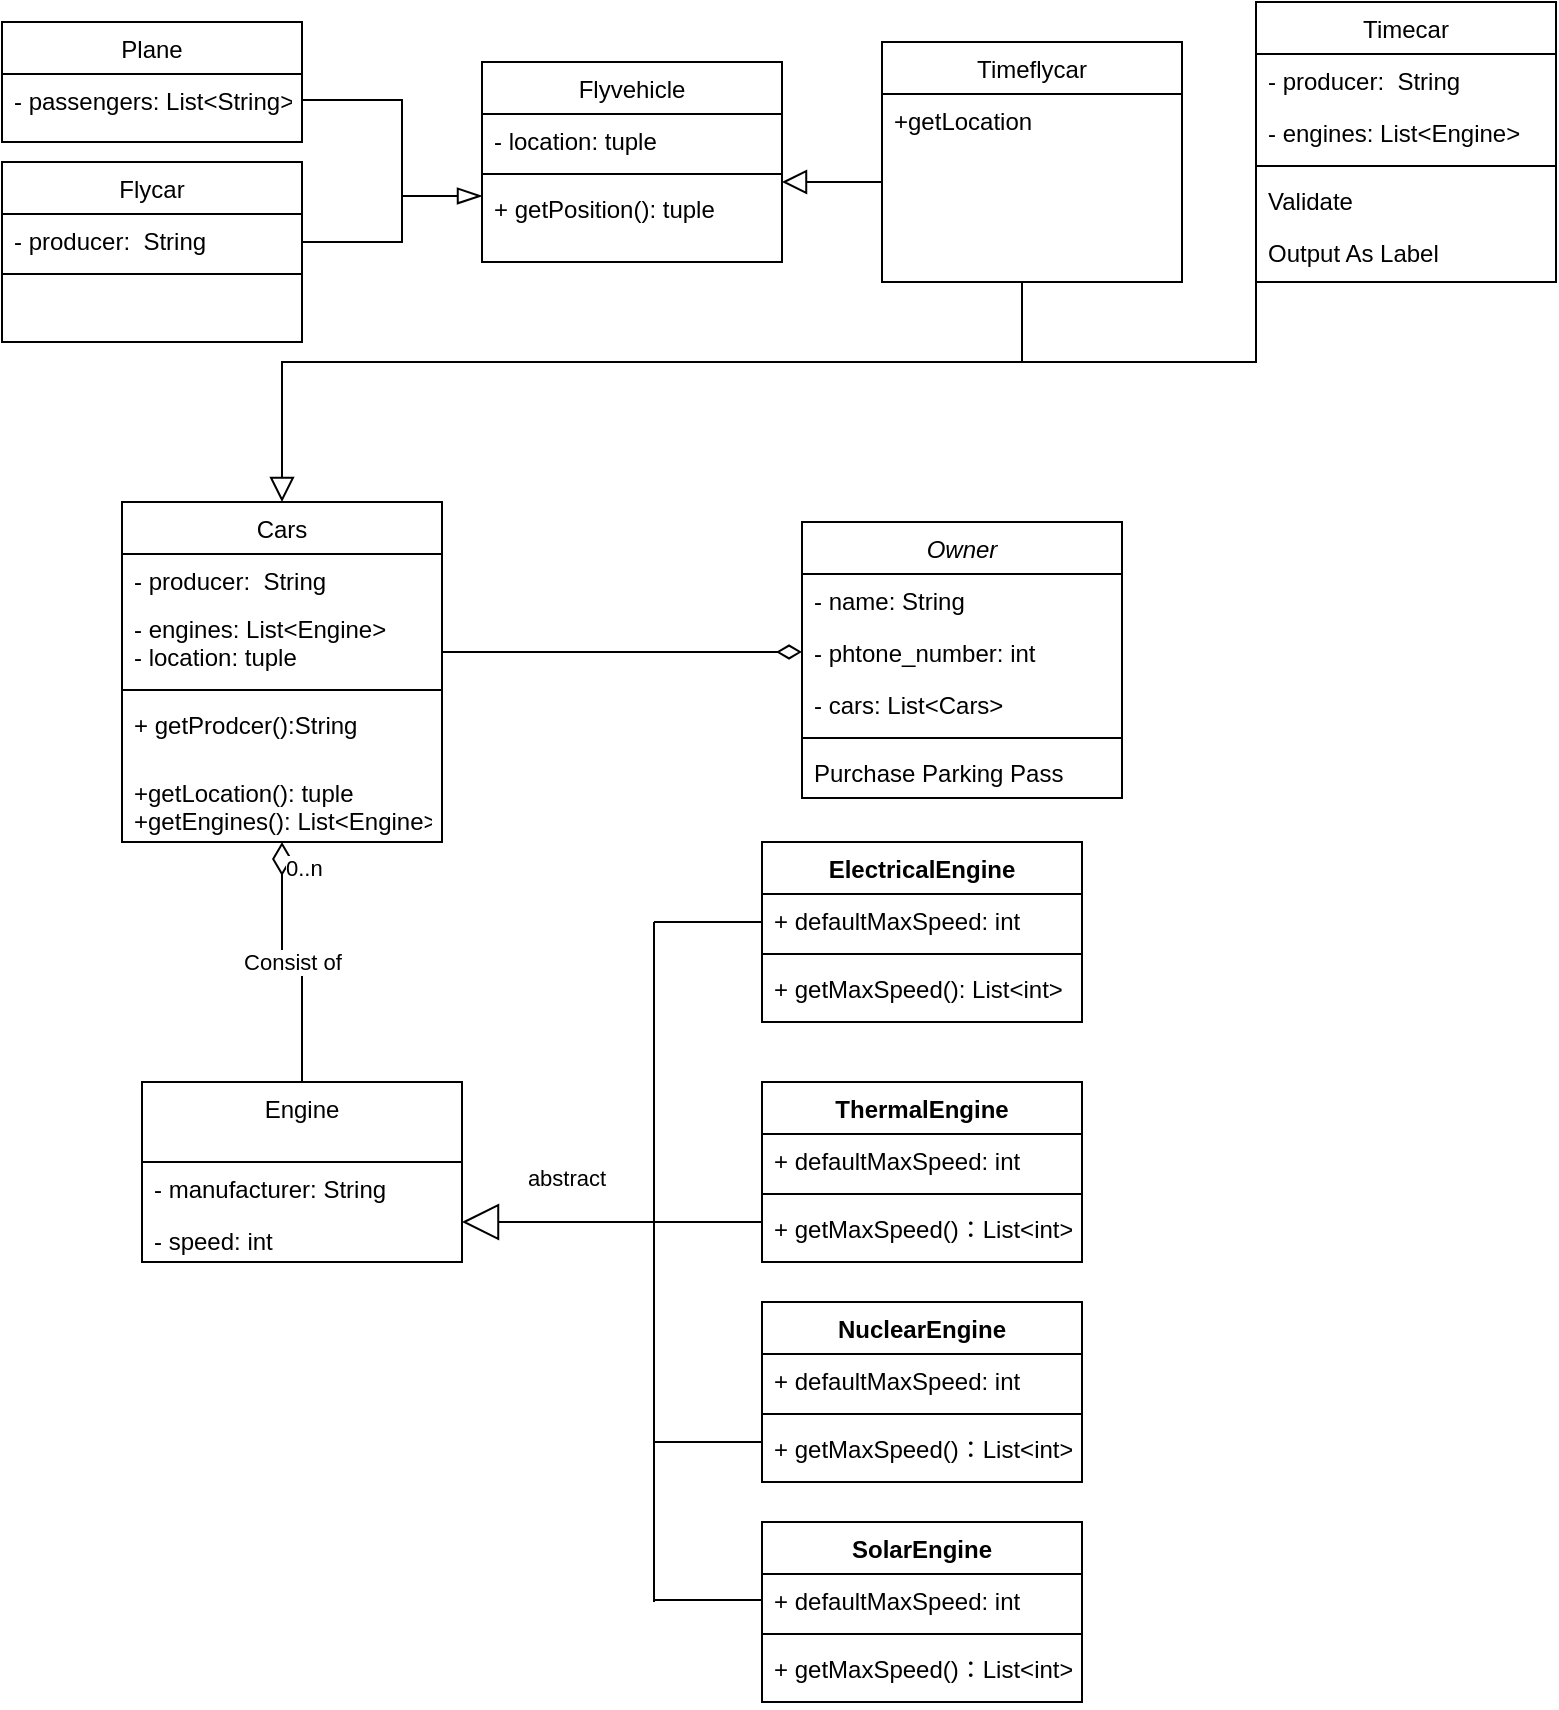 <mxfile version="15.4.0" type="github">
  <diagram id="C5RBs43oDa-KdzZeNtuy" name="Page-1">
    <mxGraphModel dx="1422" dy="800" grid="1" gridSize="10" guides="1" tooltips="1" connect="1" arrows="1" fold="1" page="1" pageScale="1" pageWidth="827" pageHeight="1169" math="0" shadow="0">
      <root>
        <mxCell id="WIyWlLk6GJQsqaUBKTNV-0" />
        <mxCell id="WIyWlLk6GJQsqaUBKTNV-1" parent="WIyWlLk6GJQsqaUBKTNV-0" />
        <mxCell id="zkfFHV4jXpPFQw0GAbJ--0" value="Owner" style="swimlane;fontStyle=2;align=center;verticalAlign=top;childLayout=stackLayout;horizontal=1;startSize=26;horizontalStack=0;resizeParent=1;resizeLast=0;collapsible=1;marginBottom=0;rounded=0;shadow=0;strokeWidth=1;" parent="WIyWlLk6GJQsqaUBKTNV-1" vertex="1">
          <mxGeometry x="450" y="280" width="160" height="138" as="geometry">
            <mxRectangle x="230" y="140" width="160" height="26" as="alternateBounds" />
          </mxGeometry>
        </mxCell>
        <mxCell id="zkfFHV4jXpPFQw0GAbJ--1" value="- name: String" style="text;align=left;verticalAlign=top;spacingLeft=4;spacingRight=4;overflow=hidden;rotatable=0;points=[[0,0.5],[1,0.5]];portConstraint=eastwest;perimeterSpacing=3;" parent="zkfFHV4jXpPFQw0GAbJ--0" vertex="1">
          <mxGeometry y="26" width="160" height="26" as="geometry" />
        </mxCell>
        <mxCell id="zkfFHV4jXpPFQw0GAbJ--2" value="- phtone_number: int" style="text;align=left;verticalAlign=top;spacingLeft=4;spacingRight=4;overflow=hidden;rotatable=0;points=[[0,0.5],[1,0.5]];portConstraint=eastwest;rounded=0;shadow=0;html=0;" parent="zkfFHV4jXpPFQw0GAbJ--0" vertex="1">
          <mxGeometry y="52" width="160" height="26" as="geometry" />
        </mxCell>
        <mxCell id="zkfFHV4jXpPFQw0GAbJ--3" value="- cars: List&lt;Cars&gt;" style="text;align=left;verticalAlign=top;spacingLeft=4;spacingRight=4;overflow=hidden;rotatable=0;points=[[0,0.5],[1,0.5]];portConstraint=eastwest;rounded=0;shadow=0;html=0;" parent="zkfFHV4jXpPFQw0GAbJ--0" vertex="1">
          <mxGeometry y="78" width="160" height="26" as="geometry" />
        </mxCell>
        <mxCell id="zkfFHV4jXpPFQw0GAbJ--4" value="" style="line;html=1;strokeWidth=1;align=left;verticalAlign=middle;spacingTop=-1;spacingLeft=3;spacingRight=3;rotatable=0;labelPosition=right;points=[];portConstraint=eastwest;" parent="zkfFHV4jXpPFQw0GAbJ--0" vertex="1">
          <mxGeometry y="104" width="160" height="8" as="geometry" />
        </mxCell>
        <mxCell id="zkfFHV4jXpPFQw0GAbJ--5" value="Purchase Parking Pass" style="text;align=left;verticalAlign=top;spacingLeft=4;spacingRight=4;overflow=hidden;rotatable=0;points=[[0,0.5],[1,0.5]];portConstraint=eastwest;" parent="zkfFHV4jXpPFQw0GAbJ--0" vertex="1">
          <mxGeometry y="112" width="160" height="26" as="geometry" />
        </mxCell>
        <mxCell id="zkfFHV4jXpPFQw0GAbJ--6" value="Engine" style="swimlane;fontStyle=0;align=center;verticalAlign=top;childLayout=stackLayout;horizontal=1;startSize=40;horizontalStack=0;resizeParent=1;resizeLast=0;collapsible=1;marginBottom=0;rounded=0;shadow=0;strokeWidth=1;" parent="WIyWlLk6GJQsqaUBKTNV-1" vertex="1">
          <mxGeometry x="120" y="560" width="160" height="90" as="geometry">
            <mxRectangle x="130" y="380" width="160" height="26" as="alternateBounds" />
          </mxGeometry>
        </mxCell>
        <mxCell id="zkfFHV4jXpPFQw0GAbJ--7" value="- manufacturer: String" style="text;align=left;verticalAlign=top;spacingLeft=4;spacingRight=4;overflow=hidden;rotatable=0;points=[[0,0.5],[1,0.5]];portConstraint=eastwest;" parent="zkfFHV4jXpPFQw0GAbJ--6" vertex="1">
          <mxGeometry y="40" width="160" height="26" as="geometry" />
        </mxCell>
        <mxCell id="zkfFHV4jXpPFQw0GAbJ--8" value="- speed: int" style="text;align=left;verticalAlign=top;spacingLeft=4;spacingRight=4;overflow=hidden;rotatable=0;points=[[0,0.5],[1,0.5]];portConstraint=eastwest;rounded=0;shadow=0;html=0;" parent="zkfFHV4jXpPFQw0GAbJ--6" vertex="1">
          <mxGeometry y="66" width="160" height="24" as="geometry" />
        </mxCell>
        <mxCell id="WK9aIZO4xvANbDTRSzgN-33" style="edgeStyle=orthogonalEdgeStyle;rounded=0;orthogonalLoop=1;jettySize=auto;html=1;exitX=0.5;exitY=1;exitDx=0;exitDy=0;entryX=0.5;entryY=0;entryDx=0;entryDy=0;endArrow=block;endFill=0;endSize=10;strokeWidth=1;" edge="1" parent="WIyWlLk6GJQsqaUBKTNV-1" source="WK9aIZO4xvANbDTRSzgN-27" target="zkfFHV4jXpPFQw0GAbJ--17">
          <mxGeometry relative="1" as="geometry">
            <Array as="points">
              <mxPoint x="560" y="160" />
              <mxPoint x="560" y="200" />
              <mxPoint x="190" y="200" />
            </Array>
          </mxGeometry>
        </mxCell>
        <mxCell id="zkfFHV4jXpPFQw0GAbJ--17" value="Cars" style="swimlane;fontStyle=0;align=center;verticalAlign=top;childLayout=stackLayout;horizontal=1;startSize=26;horizontalStack=0;resizeParent=1;resizeLast=0;collapsible=1;marginBottom=0;rounded=0;shadow=0;strokeWidth=1;" parent="WIyWlLk6GJQsqaUBKTNV-1" vertex="1">
          <mxGeometry x="110" y="270" width="160" height="170" as="geometry">
            <mxRectangle x="550" y="140" width="160" height="26" as="alternateBounds" />
          </mxGeometry>
        </mxCell>
        <mxCell id="zkfFHV4jXpPFQw0GAbJ--18" value="- producer:  String" style="text;align=left;verticalAlign=top;spacingLeft=4;spacingRight=4;overflow=hidden;rotatable=0;points=[[0,0.5],[1,0.5]];portConstraint=eastwest;" parent="zkfFHV4jXpPFQw0GAbJ--17" vertex="1">
          <mxGeometry y="26" width="160" height="24" as="geometry" />
        </mxCell>
        <mxCell id="zkfFHV4jXpPFQw0GAbJ--19" value="- engines: List&lt;Engine&gt;&#xa;- location: tuple" style="text;align=left;verticalAlign=top;spacingLeft=4;spacingRight=4;overflow=hidden;rotatable=0;points=[[0,0.5],[1,0.5]];portConstraint=eastwest;rounded=0;shadow=0;html=0;" parent="zkfFHV4jXpPFQw0GAbJ--17" vertex="1">
          <mxGeometry y="50" width="160" height="40" as="geometry" />
        </mxCell>
        <mxCell id="zkfFHV4jXpPFQw0GAbJ--23" value="" style="line;html=1;strokeWidth=1;align=left;verticalAlign=middle;spacingTop=-1;spacingLeft=3;spacingRight=3;rotatable=0;labelPosition=right;points=[];portConstraint=eastwest;" parent="zkfFHV4jXpPFQw0GAbJ--17" vertex="1">
          <mxGeometry y="90" width="160" height="8" as="geometry" />
        </mxCell>
        <mxCell id="zkfFHV4jXpPFQw0GAbJ--24" value="+ getProdcer():String" style="text;align=left;verticalAlign=top;spacingLeft=4;spacingRight=4;overflow=hidden;rotatable=0;points=[[0,0.5],[1,0.5]];portConstraint=eastwest;" parent="zkfFHV4jXpPFQw0GAbJ--17" vertex="1">
          <mxGeometry y="98" width="160" height="34" as="geometry" />
        </mxCell>
        <mxCell id="zkfFHV4jXpPFQw0GAbJ--25" value="+getLocation(): tuple&#xa;+getEngines(): List&lt;Engine&gt;" style="text;align=left;verticalAlign=top;spacingLeft=4;spacingRight=4;overflow=hidden;rotatable=0;points=[[0,0.5],[1,0.5]];portConstraint=eastwest;" parent="zkfFHV4jXpPFQw0GAbJ--17" vertex="1">
          <mxGeometry y="132" width="160" height="38" as="geometry" />
        </mxCell>
        <mxCell id="_yLd4r76muDsXMG08LjR-4" value="ThermalEngine" style="swimlane;fontStyle=1;align=center;verticalAlign=top;childLayout=stackLayout;horizontal=1;startSize=26;horizontalStack=0;resizeParent=1;resizeParentMax=0;resizeLast=0;collapsible=1;marginBottom=0;" parent="WIyWlLk6GJQsqaUBKTNV-1" vertex="1">
          <mxGeometry x="430" y="560" width="160" height="90" as="geometry" />
        </mxCell>
        <mxCell id="_yLd4r76muDsXMG08LjR-5" value="+ defaultMaxSpeed: int" style="text;strokeColor=none;fillColor=none;align=left;verticalAlign=top;spacingLeft=4;spacingRight=4;overflow=hidden;rotatable=0;points=[[0,0.5],[1,0.5]];portConstraint=eastwest;" parent="_yLd4r76muDsXMG08LjR-4" vertex="1">
          <mxGeometry y="26" width="160" height="26" as="geometry" />
        </mxCell>
        <mxCell id="_yLd4r76muDsXMG08LjR-6" value="" style="line;strokeWidth=1;fillColor=none;align=left;verticalAlign=middle;spacingTop=-1;spacingLeft=3;spacingRight=3;rotatable=0;labelPosition=right;points=[];portConstraint=eastwest;" parent="_yLd4r76muDsXMG08LjR-4" vertex="1">
          <mxGeometry y="52" width="160" height="8" as="geometry" />
        </mxCell>
        <mxCell id="_yLd4r76muDsXMG08LjR-7" value="+ getMaxSpeed()：List&lt;int&gt;" style="text;strokeColor=none;fillColor=none;align=left;verticalAlign=top;spacingLeft=4;spacingRight=4;overflow=hidden;rotatable=0;points=[[0,0.5],[1,0.5]];portConstraint=eastwest;" parent="_yLd4r76muDsXMG08LjR-4" vertex="1">
          <mxGeometry y="60" width="160" height="30" as="geometry" />
        </mxCell>
        <mxCell id="_yLd4r76muDsXMG08LjR-8" value="ElectricalEngine" style="swimlane;fontStyle=1;align=center;verticalAlign=top;childLayout=stackLayout;horizontal=1;startSize=26;horizontalStack=0;resizeParent=1;resizeParentMax=0;resizeLast=0;collapsible=1;marginBottom=0;" parent="WIyWlLk6GJQsqaUBKTNV-1" vertex="1">
          <mxGeometry x="430" y="440" width="160" height="90" as="geometry" />
        </mxCell>
        <mxCell id="_yLd4r76muDsXMG08LjR-9" value="+ defaultMaxSpeed: int" style="text;strokeColor=none;fillColor=none;align=left;verticalAlign=top;spacingLeft=4;spacingRight=4;overflow=hidden;rotatable=0;points=[[0,0.5],[1,0.5]];portConstraint=eastwest;" parent="_yLd4r76muDsXMG08LjR-8" vertex="1">
          <mxGeometry y="26" width="160" height="26" as="geometry" />
        </mxCell>
        <mxCell id="_yLd4r76muDsXMG08LjR-10" value="" style="line;strokeWidth=1;fillColor=none;align=left;verticalAlign=middle;spacingTop=-1;spacingLeft=3;spacingRight=3;rotatable=0;labelPosition=right;points=[];portConstraint=eastwest;" parent="_yLd4r76muDsXMG08LjR-8" vertex="1">
          <mxGeometry y="52" width="160" height="8" as="geometry" />
        </mxCell>
        <mxCell id="_yLd4r76muDsXMG08LjR-11" value="+ getMaxSpeed(): List&lt;int&gt;" style="text;strokeColor=none;fillColor=none;align=left;verticalAlign=top;spacingLeft=4;spacingRight=4;overflow=hidden;rotatable=0;points=[[0,0.5],[1,0.5]];portConstraint=eastwest;" parent="_yLd4r76muDsXMG08LjR-8" vertex="1">
          <mxGeometry y="60" width="160" height="30" as="geometry" />
        </mxCell>
        <mxCell id="_yLd4r76muDsXMG08LjR-21" value="abstract" style="endArrow=block;endSize=16;endFill=0;html=1;" parent="WIyWlLk6GJQsqaUBKTNV-1" edge="1">
          <mxGeometry x="-0.037" y="-22" width="160" relative="1" as="geometry">
            <mxPoint x="380" y="630" as="sourcePoint" />
            <mxPoint x="280" y="630" as="targetPoint" />
            <Array as="points" />
            <mxPoint as="offset" />
          </mxGeometry>
        </mxCell>
        <mxCell id="_yLd4r76muDsXMG08LjR-24" value="" style="endArrow=none;html=1;" parent="WIyWlLk6GJQsqaUBKTNV-1" edge="1">
          <mxGeometry width="50" height="50" relative="1" as="geometry">
            <mxPoint x="376" y="480" as="sourcePoint" />
            <mxPoint x="430" y="480" as="targetPoint" />
            <Array as="points" />
          </mxGeometry>
        </mxCell>
        <mxCell id="_yLd4r76muDsXMG08LjR-25" value="" style="endArrow=none;html=1;" parent="WIyWlLk6GJQsqaUBKTNV-1" edge="1">
          <mxGeometry width="50" height="50" relative="1" as="geometry">
            <mxPoint x="376" y="820" as="sourcePoint" />
            <mxPoint x="376" y="480" as="targetPoint" />
          </mxGeometry>
        </mxCell>
        <mxCell id="WK9aIZO4xvANbDTRSzgN-4" style="edgeStyle=orthogonalEdgeStyle;rounded=0;orthogonalLoop=1;jettySize=auto;html=1;exitX=0;exitY=0.5;exitDx=0;exitDy=0;endArrow=none;endFill=0;" edge="1" parent="WIyWlLk6GJQsqaUBKTNV-1" source="_yLd4r76muDsXMG08LjR-7">
          <mxGeometry relative="1" as="geometry">
            <mxPoint x="376" y="645" as="targetPoint" />
            <Array as="points">
              <mxPoint x="430" y="630" />
              <mxPoint x="376" y="630" />
            </Array>
          </mxGeometry>
        </mxCell>
        <mxCell id="WK9aIZO4xvANbDTRSzgN-5" value="NuclearEngine" style="swimlane;fontStyle=1;align=center;verticalAlign=top;childLayout=stackLayout;horizontal=1;startSize=26;horizontalStack=0;resizeParent=1;resizeParentMax=0;resizeLast=0;collapsible=1;marginBottom=0;" vertex="1" parent="WIyWlLk6GJQsqaUBKTNV-1">
          <mxGeometry x="430" y="670" width="160" height="90" as="geometry" />
        </mxCell>
        <mxCell id="WK9aIZO4xvANbDTRSzgN-6" value="+ defaultMaxSpeed: int" style="text;strokeColor=none;fillColor=none;align=left;verticalAlign=top;spacingLeft=4;spacingRight=4;overflow=hidden;rotatable=0;points=[[0,0.5],[1,0.5]];portConstraint=eastwest;" vertex="1" parent="WK9aIZO4xvANbDTRSzgN-5">
          <mxGeometry y="26" width="160" height="26" as="geometry" />
        </mxCell>
        <mxCell id="WK9aIZO4xvANbDTRSzgN-7" value="" style="line;strokeWidth=1;fillColor=none;align=left;verticalAlign=middle;spacingTop=-1;spacingLeft=3;spacingRight=3;rotatable=0;labelPosition=right;points=[];portConstraint=eastwest;" vertex="1" parent="WK9aIZO4xvANbDTRSzgN-5">
          <mxGeometry y="52" width="160" height="8" as="geometry" />
        </mxCell>
        <mxCell id="WK9aIZO4xvANbDTRSzgN-8" value="+ getMaxSpeed()：List&lt;int&gt;" style="text;strokeColor=none;fillColor=none;align=left;verticalAlign=top;spacingLeft=4;spacingRight=4;overflow=hidden;rotatable=0;points=[[0,0.5],[1,0.5]];portConstraint=eastwest;" vertex="1" parent="WK9aIZO4xvANbDTRSzgN-5">
          <mxGeometry y="60" width="160" height="30" as="geometry" />
        </mxCell>
        <mxCell id="WK9aIZO4xvANbDTRSzgN-9" style="edgeStyle=orthogonalEdgeStyle;rounded=0;orthogonalLoop=1;jettySize=auto;html=1;exitX=0;exitY=0.5;exitDx=0;exitDy=0;endArrow=none;endFill=0;" edge="1" parent="WIyWlLk6GJQsqaUBKTNV-1" source="WK9aIZO4xvANbDTRSzgN-8">
          <mxGeometry relative="1" as="geometry">
            <mxPoint x="376" y="795" as="targetPoint" />
            <Array as="points">
              <mxPoint x="430" y="740" />
              <mxPoint x="376" y="740" />
            </Array>
          </mxGeometry>
        </mxCell>
        <mxCell id="WK9aIZO4xvANbDTRSzgN-10" value="SolarEngine" style="swimlane;fontStyle=1;align=center;verticalAlign=top;childLayout=stackLayout;horizontal=1;startSize=26;horizontalStack=0;resizeParent=1;resizeParentMax=0;resizeLast=0;collapsible=1;marginBottom=0;" vertex="1" parent="WIyWlLk6GJQsqaUBKTNV-1">
          <mxGeometry x="430" y="780" width="160" height="90" as="geometry" />
        </mxCell>
        <mxCell id="WK9aIZO4xvANbDTRSzgN-11" value="+ defaultMaxSpeed: int" style="text;strokeColor=none;fillColor=none;align=left;verticalAlign=top;spacingLeft=4;spacingRight=4;overflow=hidden;rotatable=0;points=[[0,0.5],[1,0.5]];portConstraint=eastwest;" vertex="1" parent="WK9aIZO4xvANbDTRSzgN-10">
          <mxGeometry y="26" width="160" height="26" as="geometry" />
        </mxCell>
        <mxCell id="WK9aIZO4xvANbDTRSzgN-12" value="" style="line;strokeWidth=1;fillColor=none;align=left;verticalAlign=middle;spacingTop=-1;spacingLeft=3;spacingRight=3;rotatable=0;labelPosition=right;points=[];portConstraint=eastwest;" vertex="1" parent="WK9aIZO4xvANbDTRSzgN-10">
          <mxGeometry y="52" width="160" height="8" as="geometry" />
        </mxCell>
        <mxCell id="WK9aIZO4xvANbDTRSzgN-13" value="+ getMaxSpeed()：List&lt;int&gt;" style="text;strokeColor=none;fillColor=none;align=left;verticalAlign=top;spacingLeft=4;spacingRight=4;overflow=hidden;rotatable=0;points=[[0,0.5],[1,0.5]];portConstraint=eastwest;" vertex="1" parent="WK9aIZO4xvANbDTRSzgN-10">
          <mxGeometry y="60" width="160" height="30" as="geometry" />
        </mxCell>
        <mxCell id="WK9aIZO4xvANbDTRSzgN-14" style="edgeStyle=orthogonalEdgeStyle;rounded=0;orthogonalLoop=1;jettySize=auto;html=1;exitX=0;exitY=0.5;exitDx=0;exitDy=0;endArrow=none;endFill=0;" edge="1" parent="WIyWlLk6GJQsqaUBKTNV-1" source="WK9aIZO4xvANbDTRSzgN-11">
          <mxGeometry relative="1" as="geometry">
            <mxPoint x="376" y="819" as="targetPoint" />
          </mxGeometry>
        </mxCell>
        <mxCell id="WK9aIZO4xvANbDTRSzgN-15" value="Consist of" style="endArrow=none;html=1;endSize=12;startArrow=diamondThin;startSize=14;startFill=0;edgeStyle=orthogonalEdgeStyle;rounded=0;endFill=0;exitX=0.5;exitY=1;exitDx=0;exitDy=0;entryX=0.5;entryY=0;entryDx=0;entryDy=0;" edge="1" parent="WIyWlLk6GJQsqaUBKTNV-1" source="zkfFHV4jXpPFQw0GAbJ--17" target="zkfFHV4jXpPFQw0GAbJ--6">
          <mxGeometry relative="1" as="geometry">
            <mxPoint x="200" y="480" as="sourcePoint" />
            <mxPoint x="200" y="530" as="targetPoint" />
            <Array as="points" />
          </mxGeometry>
        </mxCell>
        <mxCell id="WK9aIZO4xvANbDTRSzgN-16" value="0..n" style="edgeLabel;resizable=0;html=1;align=left;verticalAlign=top;" connectable="0" vertex="1" parent="WK9aIZO4xvANbDTRSzgN-15">
          <mxGeometry x="-1" relative="1" as="geometry" />
        </mxCell>
        <mxCell id="WK9aIZO4xvANbDTRSzgN-20" value="Flyvehicle" style="swimlane;fontStyle=0;align=center;verticalAlign=top;childLayout=stackLayout;horizontal=1;startSize=26;horizontalStack=0;resizeParent=1;resizeLast=0;collapsible=1;marginBottom=0;rounded=0;shadow=0;strokeWidth=1;" vertex="1" parent="WIyWlLk6GJQsqaUBKTNV-1">
          <mxGeometry x="290" y="50" width="150" height="100" as="geometry">
            <mxRectangle x="550" y="140" width="160" height="26" as="alternateBounds" />
          </mxGeometry>
        </mxCell>
        <mxCell id="WK9aIZO4xvANbDTRSzgN-21" value="- location: tuple" style="text;align=left;verticalAlign=top;spacingLeft=4;spacingRight=4;overflow=hidden;rotatable=0;points=[[0,0.5],[1,0.5]];portConstraint=eastwest;" vertex="1" parent="WK9aIZO4xvANbDTRSzgN-20">
          <mxGeometry y="26" width="150" height="26" as="geometry" />
        </mxCell>
        <mxCell id="WK9aIZO4xvANbDTRSzgN-23" value="" style="line;html=1;strokeWidth=1;align=left;verticalAlign=middle;spacingTop=-1;spacingLeft=3;spacingRight=3;rotatable=0;labelPosition=right;points=[];portConstraint=eastwest;" vertex="1" parent="WK9aIZO4xvANbDTRSzgN-20">
          <mxGeometry y="52" width="150" height="8" as="geometry" />
        </mxCell>
        <mxCell id="WK9aIZO4xvANbDTRSzgN-24" value="+ getPosition(): tuple" style="text;align=left;verticalAlign=top;spacingLeft=4;spacingRight=4;overflow=hidden;rotatable=0;points=[[0,0.5],[1,0.5]];portConstraint=eastwest;" vertex="1" parent="WK9aIZO4xvANbDTRSzgN-20">
          <mxGeometry y="60" width="150" height="26" as="geometry" />
        </mxCell>
        <mxCell id="WK9aIZO4xvANbDTRSzgN-27" value="Timeflycar" style="swimlane;fontStyle=0;align=center;verticalAlign=top;childLayout=stackLayout;horizontal=1;startSize=26;horizontalStack=0;resizeParent=1;resizeLast=0;collapsible=1;marginBottom=0;rounded=0;shadow=0;strokeWidth=1;" vertex="1" parent="WIyWlLk6GJQsqaUBKTNV-1">
          <mxGeometry x="490" y="40" width="150" height="120" as="geometry">
            <mxRectangle x="550" y="140" width="160" height="26" as="alternateBounds" />
          </mxGeometry>
        </mxCell>
        <mxCell id="WK9aIZO4xvANbDTRSzgN-28" value="+getLocation" style="text;align=left;verticalAlign=top;spacingLeft=4;spacingRight=4;overflow=hidden;rotatable=0;points=[[0,0.5],[1,0.5]];portConstraint=eastwest;" vertex="1" parent="WK9aIZO4xvANbDTRSzgN-27">
          <mxGeometry y="26" width="150" height="26" as="geometry" />
        </mxCell>
        <mxCell id="WK9aIZO4xvANbDTRSzgN-34" value="" style="edgeStyle=orthogonalEdgeStyle;rounded=0;orthogonalLoop=1;jettySize=auto;html=1;endArrow=block;endFill=0;endSize=10;strokeWidth=1;" edge="1" parent="WIyWlLk6GJQsqaUBKTNV-1" target="WK9aIZO4xvANbDTRSzgN-24">
          <mxGeometry relative="1" as="geometry">
            <mxPoint x="490" y="110" as="sourcePoint" />
            <Array as="points">
              <mxPoint x="480" y="110" />
              <mxPoint x="480" y="110" />
            </Array>
          </mxGeometry>
        </mxCell>
        <mxCell id="WK9aIZO4xvANbDTRSzgN-35" value="Plane" style="swimlane;fontStyle=0;align=center;verticalAlign=top;childLayout=stackLayout;horizontal=1;startSize=26;horizontalStack=0;resizeParent=1;resizeLast=0;collapsible=1;marginBottom=0;rounded=0;shadow=0;strokeWidth=1;" vertex="1" parent="WIyWlLk6GJQsqaUBKTNV-1">
          <mxGeometry x="50" y="30" width="150" height="60" as="geometry">
            <mxRectangle x="550" y="140" width="160" height="26" as="alternateBounds" />
          </mxGeometry>
        </mxCell>
        <mxCell id="WK9aIZO4xvANbDTRSzgN-36" value="- passengers: List&lt;String&gt;" style="text;align=left;verticalAlign=top;spacingLeft=4;spacingRight=4;overflow=hidden;rotatable=0;points=[[0,0.5],[1,0.5]];portConstraint=eastwest;" vertex="1" parent="WK9aIZO4xvANbDTRSzgN-35">
          <mxGeometry y="26" width="150" height="26" as="geometry" />
        </mxCell>
        <mxCell id="WK9aIZO4xvANbDTRSzgN-42" style="edgeStyle=orthogonalEdgeStyle;rounded=0;orthogonalLoop=1;jettySize=auto;html=1;exitX=1;exitY=0.5;exitDx=0;exitDy=0;entryX=0;entryY=0.5;entryDx=0;entryDy=0;endArrow=diamondThin;endFill=0;endSize=10;strokeWidth=1;" edge="1" parent="WIyWlLk6GJQsqaUBKTNV-1" source="zkfFHV4jXpPFQw0GAbJ--19" target="zkfFHV4jXpPFQw0GAbJ--2">
          <mxGeometry relative="1" as="geometry">
            <Array as="points">
              <mxPoint x="270" y="345" />
            </Array>
          </mxGeometry>
        </mxCell>
        <mxCell id="WK9aIZO4xvANbDTRSzgN-43" value="Flycar" style="swimlane;fontStyle=0;align=center;verticalAlign=top;childLayout=stackLayout;horizontal=1;startSize=26;horizontalStack=0;resizeParent=1;resizeLast=0;collapsible=1;marginBottom=0;rounded=0;shadow=0;strokeWidth=1;" vertex="1" parent="WIyWlLk6GJQsqaUBKTNV-1">
          <mxGeometry x="50" y="100" width="150" height="90" as="geometry">
            <mxRectangle x="550" y="140" width="160" height="26" as="alternateBounds" />
          </mxGeometry>
        </mxCell>
        <mxCell id="WK9aIZO4xvANbDTRSzgN-44" value="- producer:  String" style="text;align=left;verticalAlign=top;spacingLeft=4;spacingRight=4;overflow=hidden;rotatable=0;points=[[0,0.5],[1,0.5]];portConstraint=eastwest;" vertex="1" parent="WK9aIZO4xvANbDTRSzgN-43">
          <mxGeometry y="26" width="150" height="26" as="geometry" />
        </mxCell>
        <mxCell id="WK9aIZO4xvANbDTRSzgN-46" value="" style="line;html=1;strokeWidth=1;align=left;verticalAlign=middle;spacingTop=-1;spacingLeft=3;spacingRight=3;rotatable=0;labelPosition=right;points=[];portConstraint=eastwest;" vertex="1" parent="WK9aIZO4xvANbDTRSzgN-43">
          <mxGeometry y="52" width="150" height="8" as="geometry" />
        </mxCell>
        <mxCell id="WK9aIZO4xvANbDTRSzgN-49" style="edgeStyle=orthogonalEdgeStyle;rounded=0;orthogonalLoop=1;jettySize=auto;html=1;exitX=1;exitY=0.5;exitDx=0;exitDy=0;entryX=0;entryY=0.269;entryDx=0;entryDy=0;entryPerimeter=0;endArrow=blockThin;endFill=0;endSize=10;strokeWidth=1;" edge="1" parent="WIyWlLk6GJQsqaUBKTNV-1" source="WK9aIZO4xvANbDTRSzgN-36" target="WK9aIZO4xvANbDTRSzgN-24">
          <mxGeometry relative="1" as="geometry">
            <Array as="points">
              <mxPoint x="250" y="69" />
              <mxPoint x="250" y="117" />
            </Array>
          </mxGeometry>
        </mxCell>
        <mxCell id="WK9aIZO4xvANbDTRSzgN-51" style="edgeStyle=orthogonalEdgeStyle;rounded=0;orthogonalLoop=1;jettySize=auto;html=1;exitX=1;exitY=0.5;exitDx=0;exitDy=0;endArrow=none;endFill=0;endSize=10;strokeWidth=1;" edge="1" parent="WIyWlLk6GJQsqaUBKTNV-1" source="WK9aIZO4xvANbDTRSzgN-44">
          <mxGeometry relative="1" as="geometry">
            <mxPoint x="250" y="110" as="targetPoint" />
            <Array as="points">
              <mxPoint x="200" y="140" />
              <mxPoint x="250" y="140" />
            </Array>
          </mxGeometry>
        </mxCell>
        <mxCell id="WK9aIZO4xvANbDTRSzgN-52" value="Timecar" style="swimlane;fontStyle=0;align=center;verticalAlign=top;childLayout=stackLayout;horizontal=1;startSize=26;horizontalStack=0;resizeParent=1;resizeLast=0;collapsible=1;marginBottom=0;rounded=0;shadow=0;strokeWidth=1;" vertex="1" parent="WIyWlLk6GJQsqaUBKTNV-1">
          <mxGeometry x="677" y="20" width="150" height="140" as="geometry">
            <mxRectangle x="550" y="140" width="160" height="26" as="alternateBounds" />
          </mxGeometry>
        </mxCell>
        <mxCell id="WK9aIZO4xvANbDTRSzgN-53" value="- producer:  String" style="text;align=left;verticalAlign=top;spacingLeft=4;spacingRight=4;overflow=hidden;rotatable=0;points=[[0,0.5],[1,0.5]];portConstraint=eastwest;" vertex="1" parent="WK9aIZO4xvANbDTRSzgN-52">
          <mxGeometry y="26" width="150" height="26" as="geometry" />
        </mxCell>
        <mxCell id="WK9aIZO4xvANbDTRSzgN-54" value="- engines: List&lt;Engine&gt;" style="text;align=left;verticalAlign=top;spacingLeft=4;spacingRight=4;overflow=hidden;rotatable=0;points=[[0,0.5],[1,0.5]];portConstraint=eastwest;rounded=0;shadow=0;html=0;" vertex="1" parent="WK9aIZO4xvANbDTRSzgN-52">
          <mxGeometry y="52" width="150" height="26" as="geometry" />
        </mxCell>
        <mxCell id="WK9aIZO4xvANbDTRSzgN-55" value="" style="line;html=1;strokeWidth=1;align=left;verticalAlign=middle;spacingTop=-1;spacingLeft=3;spacingRight=3;rotatable=0;labelPosition=right;points=[];portConstraint=eastwest;" vertex="1" parent="WK9aIZO4xvANbDTRSzgN-52">
          <mxGeometry y="78" width="150" height="8" as="geometry" />
        </mxCell>
        <mxCell id="WK9aIZO4xvANbDTRSzgN-56" value="Validate" style="text;align=left;verticalAlign=top;spacingLeft=4;spacingRight=4;overflow=hidden;rotatable=0;points=[[0,0.5],[1,0.5]];portConstraint=eastwest;" vertex="1" parent="WK9aIZO4xvANbDTRSzgN-52">
          <mxGeometry y="86" width="150" height="26" as="geometry" />
        </mxCell>
        <mxCell id="WK9aIZO4xvANbDTRSzgN-57" value="Output As Label" style="text;align=left;verticalAlign=top;spacingLeft=4;spacingRight=4;overflow=hidden;rotatable=0;points=[[0,0.5],[1,0.5]];portConstraint=eastwest;" vertex="1" parent="WK9aIZO4xvANbDTRSzgN-52">
          <mxGeometry y="112" width="150" height="26" as="geometry" />
        </mxCell>
        <mxCell id="WK9aIZO4xvANbDTRSzgN-61" style="edgeStyle=orthogonalEdgeStyle;rounded=0;orthogonalLoop=1;jettySize=auto;html=1;exitX=0;exitY=0.5;exitDx=0;exitDy=0;endArrow=none;endFill=0;endSize=10;strokeWidth=1;" edge="1" parent="WIyWlLk6GJQsqaUBKTNV-1" source="WK9aIZO4xvANbDTRSzgN-57">
          <mxGeometry relative="1" as="geometry">
            <mxPoint x="560" y="200" as="targetPoint" />
            <Array as="points">
              <mxPoint x="677" y="200" />
              <mxPoint x="560" y="200" />
            </Array>
          </mxGeometry>
        </mxCell>
      </root>
    </mxGraphModel>
  </diagram>
</mxfile>
